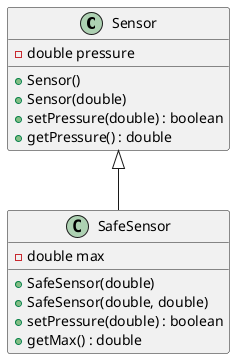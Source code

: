 @startuml
class Sensor{
-double pressure
+Sensor()
+Sensor(double)
+setPressure(double) : boolean
+getPressure() : double
}
Sensor<|-- SafeSensor
class SafeSensor{
-double max

+SafeSensor(double)
+SafeSensor(double, double)
+setPressure(double) : boolean
+getMax() : double
}
@enduml